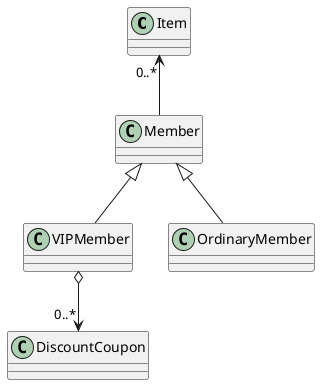 @startuml
Item "0..*" <-- Member
Member <|-- VIPMember
Member <|-- OrdinaryMember
VIPMember o--> "0..*" DiscountCoupon
@enduml
